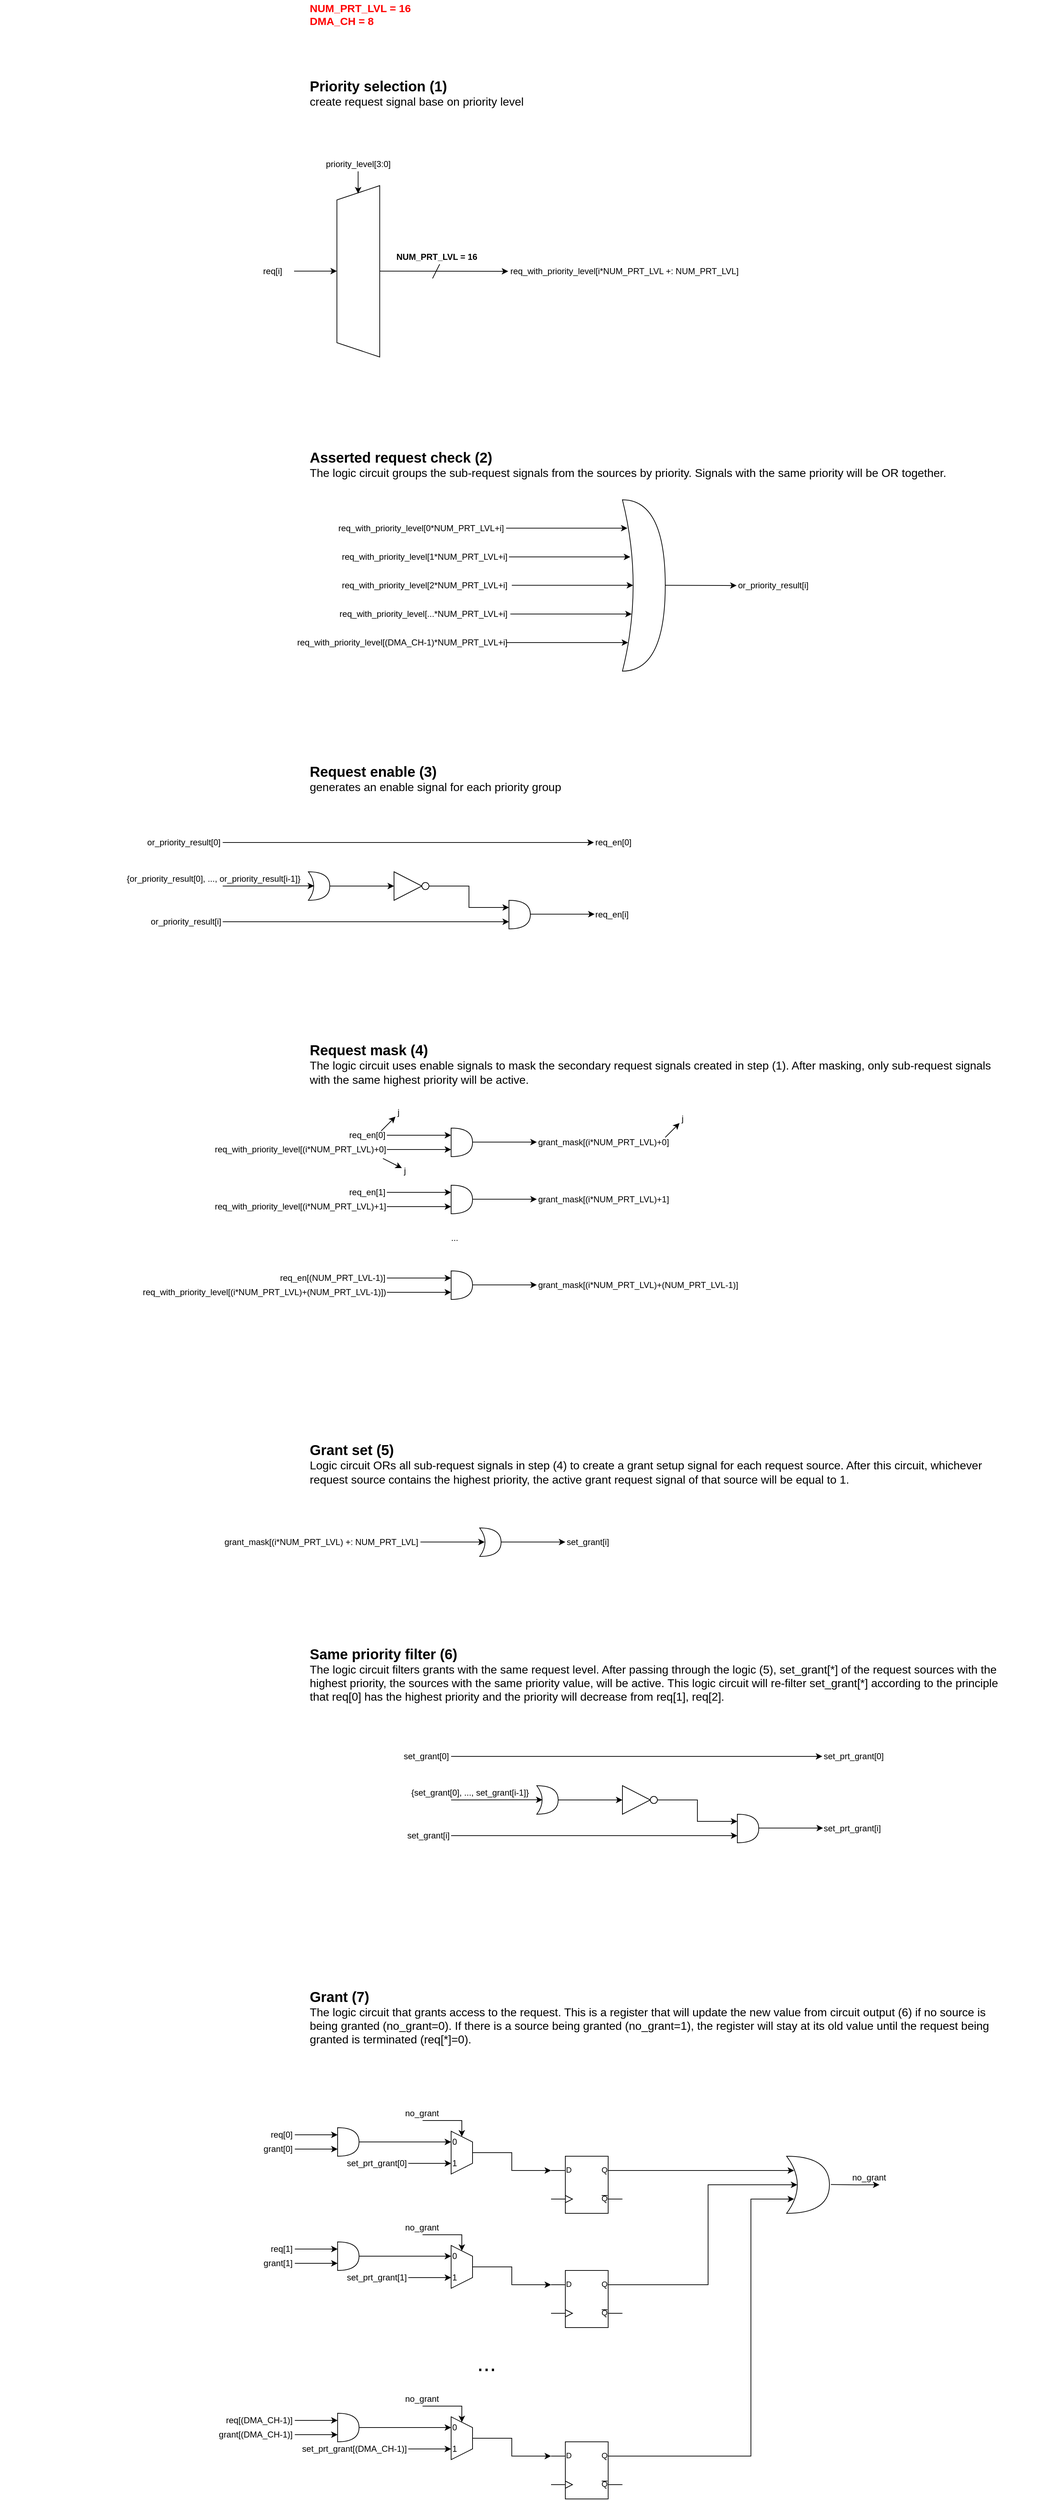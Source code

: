 <mxfile version="21.6.8" type="device">
  <diagram name="Page-1" id="0Nla_0KrVTimecAAKJ-a">
    <mxGraphModel dx="3033" dy="2277" grid="1" gridSize="10" guides="1" tooltips="1" connect="1" arrows="1" fold="1" page="1" pageScale="1" pageWidth="850" pageHeight="1100" math="0" shadow="0">
      <root>
        <mxCell id="0" />
        <mxCell id="1" parent="0" />
        <mxCell id="lorhoqkAm5GGZ2oRCFcf-2" value="&lt;font style=&quot;&quot;&gt;&lt;span style=&quot;font-weight: bold; font-size: 20px;&quot;&gt;Priority selection (1)&lt;/span&gt;&lt;br&gt;&lt;font style=&quot;font-size: 16px;&quot;&gt;create request signal base on priority level&lt;/font&gt;&lt;br&gt;&lt;/font&gt;" style="text;html=1;strokeColor=none;fillColor=none;align=left;verticalAlign=middle;whiteSpace=wrap;rounded=0;" parent="1" vertex="1">
          <mxGeometry x="160" y="-680" width="570" height="60" as="geometry" />
        </mxCell>
        <mxCell id="lorhoqkAm5GGZ2oRCFcf-7" value="" style="shape=trapezoid;perimeter=trapezoidPerimeter;whiteSpace=wrap;html=1;fixedSize=1;rotation=-90;" parent="1" vertex="1">
          <mxGeometry x="110" y="-430" width="240" height="60" as="geometry" />
        </mxCell>
        <mxCell id="lorhoqkAm5GGZ2oRCFcf-9" value="" style="endArrow=classic;html=1;rounded=0;" parent="1" edge="1">
          <mxGeometry width="50" height="50" relative="1" as="geometry">
            <mxPoint x="260" y="-400.29" as="sourcePoint" />
            <mxPoint x="440" y="-400" as="targetPoint" />
          </mxGeometry>
        </mxCell>
        <mxCell id="lorhoqkAm5GGZ2oRCFcf-22" value="" style="endArrow=classic;html=1;rounded=0;" parent="1" edge="1">
          <mxGeometry width="50" height="50" relative="1" as="geometry">
            <mxPoint x="140" y="-400.29" as="sourcePoint" />
            <mxPoint x="200" y="-400.29" as="targetPoint" />
          </mxGeometry>
        </mxCell>
        <mxCell id="lorhoqkAm5GGZ2oRCFcf-23" value="req[i]" style="text;html=1;strokeColor=none;fillColor=none;align=center;verticalAlign=middle;whiteSpace=wrap;rounded=0;" parent="1" vertex="1">
          <mxGeometry x="80" y="-410" width="60" height="20" as="geometry" />
        </mxCell>
        <mxCell id="lorhoqkAm5GGZ2oRCFcf-24" value="" style="endArrow=classic;html=1;rounded=0;" parent="1" edge="1">
          <mxGeometry width="50" height="50" relative="1" as="geometry">
            <mxPoint x="229.71" y="-540" as="sourcePoint" />
            <mxPoint x="229.71" y="-509" as="targetPoint" />
          </mxGeometry>
        </mxCell>
        <mxCell id="lorhoqkAm5GGZ2oRCFcf-25" value="priority_level[3:0]" style="text;html=1;strokeColor=none;fillColor=none;align=center;verticalAlign=middle;whiteSpace=wrap;rounded=0;" parent="1" vertex="1">
          <mxGeometry x="180" y="-560" width="100" height="20" as="geometry" />
        </mxCell>
        <mxCell id="lorhoqkAm5GGZ2oRCFcf-26" value="req_with_priority_level[i*NUM_PRT_LVL +: NUM_PRT_LVL]" style="text;html=1;strokeColor=none;fillColor=none;align=left;verticalAlign=middle;whiteSpace=wrap;rounded=0;" parent="1" vertex="1">
          <mxGeometry x="441" y="-410" width="340" height="20" as="geometry" />
        </mxCell>
        <mxCell id="5MyZLnoqDCgo6SPRaNGj-1" value="" style="endArrow=none;html=1;rounded=0;" parent="1" edge="1">
          <mxGeometry width="50" height="50" relative="1" as="geometry">
            <mxPoint x="334" y="-390" as="sourcePoint" />
            <mxPoint x="344" y="-410" as="targetPoint" />
          </mxGeometry>
        </mxCell>
        <mxCell id="5MyZLnoqDCgo6SPRaNGj-2" value="NUM_PRT_LVL = 16" style="text;html=1;strokeColor=none;fillColor=none;align=center;verticalAlign=middle;whiteSpace=wrap;rounded=0;fontStyle=1" parent="1" vertex="1">
          <mxGeometry x="280" y="-430" width="120" height="20" as="geometry" />
        </mxCell>
        <mxCell id="S9EH4817aHf70LNV_LVd-1" value="&lt;font style=&quot;&quot;&gt;&lt;span style=&quot;font-weight: bold; font-size: 20px;&quot;&gt;Asserted request check (2)&lt;/span&gt;&lt;br&gt;&lt;font style=&quot;font-size: 16px;&quot;&gt;The logic circuit groups the sub-request signals from the sources by priority. Signals with the same priority will be OR together.&lt;/font&gt;&lt;br&gt;&lt;/font&gt;" style="text;html=1;strokeColor=none;fillColor=none;align=left;verticalAlign=middle;whiteSpace=wrap;rounded=0;" vertex="1" parent="1">
          <mxGeometry x="160" y="-160" width="900" height="60" as="geometry" />
        </mxCell>
        <mxCell id="S9EH4817aHf70LNV_LVd-11" value="" style="shape=xor;whiteSpace=wrap;html=1;" vertex="1" parent="1">
          <mxGeometry x="600" y="-80" width="60" height="240" as="geometry" />
        </mxCell>
        <mxCell id="S9EH4817aHf70LNV_LVd-12" value="" style="endArrow=classic;html=1;rounded=0;" edge="1" parent="1">
          <mxGeometry width="50" height="50" relative="1" as="geometry">
            <mxPoint x="437" y="-40.2" as="sourcePoint" />
            <mxPoint x="607" y="-40.2" as="targetPoint" />
          </mxGeometry>
        </mxCell>
        <mxCell id="S9EH4817aHf70LNV_LVd-18" value="req_with_priority_level[0*NUM_PRT_LVL+i]" style="text;html=1;strokeColor=none;fillColor=none;align=right;verticalAlign=middle;whiteSpace=wrap;rounded=0;" vertex="1" parent="1">
          <mxGeometry x="196" y="-50" width="240" height="20" as="geometry" />
        </mxCell>
        <mxCell id="S9EH4817aHf70LNV_LVd-21" value="" style="endArrow=classic;html=1;rounded=0;" edge="1" parent="1">
          <mxGeometry width="50" height="50" relative="1" as="geometry">
            <mxPoint x="660" y="39.8" as="sourcePoint" />
            <mxPoint x="760" y="40.09" as="targetPoint" />
          </mxGeometry>
        </mxCell>
        <mxCell id="S9EH4817aHf70LNV_LVd-22" value="or_priority_result[i]" style="text;html=1;strokeColor=none;fillColor=none;align=left;verticalAlign=middle;whiteSpace=wrap;rounded=0;" vertex="1" parent="1">
          <mxGeometry x="760" y="30" width="240" height="20" as="geometry" />
        </mxCell>
        <mxCell id="S9EH4817aHf70LNV_LVd-23" value="" style="endArrow=classic;html=1;rounded=0;" edge="1" parent="1">
          <mxGeometry width="50" height="50" relative="1" as="geometry">
            <mxPoint x="441" as="sourcePoint" />
            <mxPoint x="611" as="targetPoint" />
          </mxGeometry>
        </mxCell>
        <mxCell id="S9EH4817aHf70LNV_LVd-24" value="" style="endArrow=classic;html=1;rounded=0;" edge="1" parent="1">
          <mxGeometry width="50" height="50" relative="1" as="geometry">
            <mxPoint x="445" y="39.8" as="sourcePoint" />
            <mxPoint x="615" y="39.8" as="targetPoint" />
          </mxGeometry>
        </mxCell>
        <mxCell id="S9EH4817aHf70LNV_LVd-25" value="" style="endArrow=classic;html=1;rounded=0;" edge="1" parent="1">
          <mxGeometry width="50" height="50" relative="1" as="geometry">
            <mxPoint x="443" y="80" as="sourcePoint" />
            <mxPoint x="613" y="80" as="targetPoint" />
          </mxGeometry>
        </mxCell>
        <mxCell id="S9EH4817aHf70LNV_LVd-26" value="" style="endArrow=classic;html=1;rounded=0;" edge="1" parent="1">
          <mxGeometry width="50" height="50" relative="1" as="geometry">
            <mxPoint x="438" y="120" as="sourcePoint" />
            <mxPoint x="608" y="120" as="targetPoint" />
          </mxGeometry>
        </mxCell>
        <mxCell id="S9EH4817aHf70LNV_LVd-27" value="req_with_priority_level[1*NUM_PRT_LVL+i]" style="text;html=1;strokeColor=none;fillColor=none;align=right;verticalAlign=middle;whiteSpace=wrap;rounded=0;" vertex="1" parent="1">
          <mxGeometry x="201" y="-10" width="240" height="20" as="geometry" />
        </mxCell>
        <mxCell id="S9EH4817aHf70LNV_LVd-28" value="req_with_priority_level[2*NUM_PRT_LVL+i]" style="text;html=1;strokeColor=none;fillColor=none;align=right;verticalAlign=middle;whiteSpace=wrap;rounded=0;" vertex="1" parent="1">
          <mxGeometry x="201" y="30" width="240" height="20" as="geometry" />
        </mxCell>
        <mxCell id="S9EH4817aHf70LNV_LVd-29" value="req_with_priority_level[...*NUM_PRT_LVL+i]" style="text;html=1;strokeColor=none;fillColor=none;align=right;verticalAlign=middle;whiteSpace=wrap;rounded=0;" vertex="1" parent="1">
          <mxGeometry x="201" y="70" width="240" height="20" as="geometry" />
        </mxCell>
        <mxCell id="S9EH4817aHf70LNV_LVd-30" value="req_with_priority_level[(DMA_CH-1)*NUM_PRT_LVL+i]" style="text;html=1;strokeColor=none;fillColor=none;align=right;verticalAlign=middle;whiteSpace=wrap;rounded=0;" vertex="1" parent="1">
          <mxGeometry x="130" y="110" width="311" height="20" as="geometry" />
        </mxCell>
        <mxCell id="S9EH4817aHf70LNV_LVd-31" value="&lt;div style=&quot;font-size: 15px;&quot;&gt;&lt;span style=&quot;background-color: initial; font-size: 15px;&quot;&gt;&lt;font color=&quot;#ff0000&quot; style=&quot;font-size: 15px;&quot;&gt;NUM_PRT_LVL = 16&lt;/font&gt;&lt;/span&gt;&lt;/div&gt;&lt;div style=&quot;font-size: 15px;&quot;&gt;&lt;span style=&quot;background-color: initial; font-size: 15px;&quot;&gt;&lt;font color=&quot;#ff0000&quot; style=&quot;font-size: 15px;&quot;&gt;DMA_CH = 8&lt;/font&gt;&lt;/span&gt;&lt;/div&gt;" style="text;html=1;strokeColor=none;fillColor=none;align=left;verticalAlign=middle;whiteSpace=wrap;rounded=0;fontStyle=1;fontSize=15;" vertex="1" parent="1">
          <mxGeometry x="160" y="-780" width="200" height="40" as="geometry" />
        </mxCell>
        <mxCell id="S9EH4817aHf70LNV_LVd-32" value="&lt;font style=&quot;&quot;&gt;&lt;span style=&quot;font-size: 20px;&quot;&gt;&lt;b&gt;Request enable (3)&lt;/b&gt;&lt;/span&gt;&lt;br&gt;&lt;font style=&quot;font-size: 16px;&quot;&gt;generates an enable signal for each priority group&lt;/font&gt;&lt;br&gt;&lt;/font&gt;" style="text;html=1;strokeColor=none;fillColor=none;align=left;verticalAlign=middle;whiteSpace=wrap;rounded=0;" vertex="1" parent="1">
          <mxGeometry x="160" y="280" width="900" height="60" as="geometry" />
        </mxCell>
        <mxCell id="S9EH4817aHf70LNV_LVd-46" style="edgeStyle=orthogonalEdgeStyle;rounded=0;orthogonalLoop=1;jettySize=auto;html=1;exitX=1;exitY=0.5;exitDx=0;exitDy=0;exitPerimeter=0;entryX=0;entryY=0.5;entryDx=0;entryDy=0;" edge="1" parent="1" source="S9EH4817aHf70LNV_LVd-36" target="S9EH4817aHf70LNV_LVd-40">
          <mxGeometry relative="1" as="geometry" />
        </mxCell>
        <mxCell id="S9EH4817aHf70LNV_LVd-36" value="" style="shape=xor;whiteSpace=wrap;html=1;" vertex="1" parent="1">
          <mxGeometry x="160" y="441" width="30" height="40" as="geometry" />
        </mxCell>
        <mxCell id="S9EH4817aHf70LNV_LVd-38" value="" style="endArrow=classic;html=1;rounded=0;" edge="1" parent="1">
          <mxGeometry width="50" height="50" relative="1" as="geometry">
            <mxPoint x="40" y="400" as="sourcePoint" />
            <mxPoint x="560" y="400" as="targetPoint" />
          </mxGeometry>
        </mxCell>
        <mxCell id="S9EH4817aHf70LNV_LVd-39" value="" style="group" vertex="1" connectable="0" parent="1">
          <mxGeometry x="280" y="441" width="49" height="40" as="geometry" />
        </mxCell>
        <mxCell id="S9EH4817aHf70LNV_LVd-40" value="" style="triangle;whiteSpace=wrap;html=1;" vertex="1" parent="S9EH4817aHf70LNV_LVd-39">
          <mxGeometry width="39" height="40" as="geometry" />
        </mxCell>
        <mxCell id="S9EH4817aHf70LNV_LVd-41" value="" style="ellipse;whiteSpace=wrap;html=1;aspect=fixed;" vertex="1" parent="S9EH4817aHf70LNV_LVd-39">
          <mxGeometry x="39" y="15" width="10" height="10" as="geometry" />
        </mxCell>
        <mxCell id="S9EH4817aHf70LNV_LVd-42" value="" style="shape=or;whiteSpace=wrap;html=1;" vertex="1" parent="1">
          <mxGeometry x="441" y="481" width="30" height="40" as="geometry" />
        </mxCell>
        <mxCell id="S9EH4817aHf70LNV_LVd-45" style="edgeStyle=orthogonalEdgeStyle;rounded=0;orthogonalLoop=1;jettySize=auto;html=1;exitX=1;exitY=0.5;exitDx=0;exitDy=0;entryX=0;entryY=0.25;entryDx=0;entryDy=0;entryPerimeter=0;" edge="1" parent="1" source="S9EH4817aHf70LNV_LVd-41" target="S9EH4817aHf70LNV_LVd-42">
          <mxGeometry relative="1" as="geometry" />
        </mxCell>
        <mxCell id="S9EH4817aHf70LNV_LVd-47" value="" style="endArrow=classic;html=1;rounded=0;" edge="1" parent="1">
          <mxGeometry width="50" height="50" relative="1" as="geometry">
            <mxPoint x="40" y="461" as="sourcePoint" />
            <mxPoint x="168" y="460.8" as="targetPoint" />
          </mxGeometry>
        </mxCell>
        <mxCell id="S9EH4817aHf70LNV_LVd-49" value="" style="endArrow=classic;html=1;rounded=0;" edge="1" parent="1">
          <mxGeometry width="50" height="50" relative="1" as="geometry">
            <mxPoint x="40" y="511" as="sourcePoint" />
            <mxPoint x="441" y="511" as="targetPoint" />
          </mxGeometry>
        </mxCell>
        <mxCell id="S9EH4817aHf70LNV_LVd-54" value="or_priority_result[0]" style="text;html=1;strokeColor=none;fillColor=none;align=right;verticalAlign=middle;whiteSpace=wrap;rounded=0;" vertex="1" parent="1">
          <mxGeometry x="-272" y="390" width="311" height="20" as="geometry" />
        </mxCell>
        <mxCell id="S9EH4817aHf70LNV_LVd-56" value="or_priority_result[i]" style="text;html=1;strokeColor=none;fillColor=none;align=right;verticalAlign=middle;whiteSpace=wrap;rounded=0;" vertex="1" parent="1">
          <mxGeometry x="-271" y="501" width="311" height="20" as="geometry" />
        </mxCell>
        <mxCell id="S9EH4817aHf70LNV_LVd-57" value="{or_priority_result[0], ..., or_priority_result[i-1]}" style="text;html=1;strokeColor=none;fillColor=none;align=right;verticalAlign=middle;whiteSpace=wrap;rounded=0;" vertex="1" parent="1">
          <mxGeometry x="-190" y="441" width="341" height="20" as="geometry" />
        </mxCell>
        <mxCell id="S9EH4817aHf70LNV_LVd-58" value="req_en[0]" style="text;html=1;strokeColor=none;fillColor=none;align=left;verticalAlign=middle;whiteSpace=wrap;rounded=0;" vertex="1" parent="1">
          <mxGeometry x="560" y="390" width="311" height="20" as="geometry" />
        </mxCell>
        <mxCell id="S9EH4817aHf70LNV_LVd-59" style="edgeStyle=orthogonalEdgeStyle;rounded=0;orthogonalLoop=1;jettySize=auto;html=1;exitX=1;exitY=0.5;exitDx=0;exitDy=0;exitPerimeter=0;entryX=0;entryY=0.5;entryDx=0;entryDy=0;" edge="1" parent="1">
          <mxGeometry relative="1" as="geometry">
            <mxPoint x="471" y="500.43" as="sourcePoint" />
            <mxPoint x="561" y="500.43" as="targetPoint" />
          </mxGeometry>
        </mxCell>
        <mxCell id="S9EH4817aHf70LNV_LVd-60" value="req_en[i]" style="text;html=1;strokeColor=none;fillColor=none;align=left;verticalAlign=middle;whiteSpace=wrap;rounded=0;" vertex="1" parent="1">
          <mxGeometry x="560" y="491" width="311" height="20" as="geometry" />
        </mxCell>
        <mxCell id="S9EH4817aHf70LNV_LVd-61" value="&lt;font style=&quot;&quot;&gt;&lt;span style=&quot;font-size: 20px;&quot;&gt;&lt;b&gt;Request mask (4)&lt;/b&gt;&lt;/span&gt;&lt;br&gt;&lt;font style=&quot;font-size: 16px;&quot;&gt;The logic circuit uses enable signals to mask the secondary request signals created in step (1). After masking, only sub-request signals with the same highest priority will be active.&lt;/font&gt;&lt;br&gt;&lt;/font&gt;" style="text;html=1;strokeColor=none;fillColor=none;align=left;verticalAlign=middle;whiteSpace=wrap;rounded=0;" vertex="1" parent="1">
          <mxGeometry x="160" y="680" width="980" height="60" as="geometry" />
        </mxCell>
        <mxCell id="S9EH4817aHf70LNV_LVd-62" value="" style="shape=or;whiteSpace=wrap;html=1;" vertex="1" parent="1">
          <mxGeometry x="360" y="800" width="30" height="40" as="geometry" />
        </mxCell>
        <mxCell id="S9EH4817aHf70LNV_LVd-63" style="edgeStyle=orthogonalEdgeStyle;rounded=0;orthogonalLoop=1;jettySize=auto;html=1;exitX=1;exitY=0.5;exitDx=0;exitDy=0;exitPerimeter=0;entryX=0;entryY=0.5;entryDx=0;entryDy=0;" edge="1" parent="1">
          <mxGeometry relative="1" as="geometry">
            <mxPoint x="270" y="810" as="sourcePoint" />
            <mxPoint x="360" y="810" as="targetPoint" />
          </mxGeometry>
        </mxCell>
        <mxCell id="S9EH4817aHf70LNV_LVd-64" style="edgeStyle=orthogonalEdgeStyle;rounded=0;orthogonalLoop=1;jettySize=auto;html=1;exitX=1;exitY=0.5;exitDx=0;exitDy=0;exitPerimeter=0;entryX=0;entryY=0.5;entryDx=0;entryDy=0;" edge="1" parent="1">
          <mxGeometry relative="1" as="geometry">
            <mxPoint x="270" y="830" as="sourcePoint" />
            <mxPoint x="360" y="830" as="targetPoint" />
          </mxGeometry>
        </mxCell>
        <mxCell id="S9EH4817aHf70LNV_LVd-66" style="edgeStyle=orthogonalEdgeStyle;rounded=0;orthogonalLoop=1;jettySize=auto;html=1;exitX=1;exitY=0.5;exitDx=0;exitDy=0;exitPerimeter=0;entryX=0;entryY=0.5;entryDx=0;entryDy=0;" edge="1" parent="1">
          <mxGeometry relative="1" as="geometry">
            <mxPoint x="390" y="819.67" as="sourcePoint" />
            <mxPoint x="480" y="819.67" as="targetPoint" />
          </mxGeometry>
        </mxCell>
        <mxCell id="S9EH4817aHf70LNV_LVd-67" value="grant_mask[(i*NUM_PRT_LVL)+0]" style="text;html=1;strokeColor=none;fillColor=none;align=left;verticalAlign=middle;whiteSpace=wrap;rounded=0;" vertex="1" parent="1">
          <mxGeometry x="480" y="810" width="200" height="20" as="geometry" />
        </mxCell>
        <mxCell id="S9EH4817aHf70LNV_LVd-68" value="req_en[0]" style="text;html=1;strokeColor=none;fillColor=none;align=right;verticalAlign=middle;whiteSpace=wrap;rounded=0;" vertex="1" parent="1">
          <mxGeometry x="150" y="800" width="120" height="20" as="geometry" />
        </mxCell>
        <mxCell id="S9EH4817aHf70LNV_LVd-69" value="req_with_priority_level[(i*NUM_PRT_LVL)+0]" style="text;html=1;strokeColor=none;fillColor=none;align=right;verticalAlign=middle;whiteSpace=wrap;rounded=0;" vertex="1" parent="1">
          <mxGeometry x="30" y="820" width="241" height="20" as="geometry" />
        </mxCell>
        <mxCell id="S9EH4817aHf70LNV_LVd-70" value="" style="shape=or;whiteSpace=wrap;html=1;" vertex="1" parent="1">
          <mxGeometry x="360" y="880" width="30" height="40" as="geometry" />
        </mxCell>
        <mxCell id="S9EH4817aHf70LNV_LVd-71" style="edgeStyle=orthogonalEdgeStyle;rounded=0;orthogonalLoop=1;jettySize=auto;html=1;exitX=1;exitY=0.5;exitDx=0;exitDy=0;exitPerimeter=0;entryX=0;entryY=0.5;entryDx=0;entryDy=0;" edge="1" parent="1">
          <mxGeometry relative="1" as="geometry">
            <mxPoint x="270" y="890" as="sourcePoint" />
            <mxPoint x="360" y="890" as="targetPoint" />
          </mxGeometry>
        </mxCell>
        <mxCell id="S9EH4817aHf70LNV_LVd-72" style="edgeStyle=orthogonalEdgeStyle;rounded=0;orthogonalLoop=1;jettySize=auto;html=1;exitX=1;exitY=0.5;exitDx=0;exitDy=0;exitPerimeter=0;entryX=0;entryY=0.5;entryDx=0;entryDy=0;" edge="1" parent="1">
          <mxGeometry relative="1" as="geometry">
            <mxPoint x="270" y="910" as="sourcePoint" />
            <mxPoint x="360" y="910" as="targetPoint" />
          </mxGeometry>
        </mxCell>
        <mxCell id="S9EH4817aHf70LNV_LVd-73" style="edgeStyle=orthogonalEdgeStyle;rounded=0;orthogonalLoop=1;jettySize=auto;html=1;exitX=1;exitY=0.5;exitDx=0;exitDy=0;exitPerimeter=0;entryX=0;entryY=0.5;entryDx=0;entryDy=0;" edge="1" parent="1">
          <mxGeometry relative="1" as="geometry">
            <mxPoint x="390" y="899.67" as="sourcePoint" />
            <mxPoint x="480" y="899.67" as="targetPoint" />
          </mxGeometry>
        </mxCell>
        <mxCell id="S9EH4817aHf70LNV_LVd-74" value="grant_mask[(i*NUM_PRT_LVL)+1]" style="text;html=1;strokeColor=none;fillColor=none;align=left;verticalAlign=middle;whiteSpace=wrap;rounded=0;" vertex="1" parent="1">
          <mxGeometry x="480" y="890" width="200" height="20" as="geometry" />
        </mxCell>
        <mxCell id="S9EH4817aHf70LNV_LVd-75" value="req_en[1]" style="text;html=1;strokeColor=none;fillColor=none;align=right;verticalAlign=middle;whiteSpace=wrap;rounded=0;" vertex="1" parent="1">
          <mxGeometry x="150" y="880" width="120" height="20" as="geometry" />
        </mxCell>
        <mxCell id="S9EH4817aHf70LNV_LVd-76" value="req_with_priority_level[(i*NUM_PRT_LVL)+1]" style="text;html=1;strokeColor=none;fillColor=none;align=right;verticalAlign=middle;whiteSpace=wrap;rounded=0;" vertex="1" parent="1">
          <mxGeometry x="30" y="900" width="241" height="20" as="geometry" />
        </mxCell>
        <mxCell id="S9EH4817aHf70LNV_LVd-77" value="" style="shape=or;whiteSpace=wrap;html=1;" vertex="1" parent="1">
          <mxGeometry x="360" y="1000" width="30" height="40" as="geometry" />
        </mxCell>
        <mxCell id="S9EH4817aHf70LNV_LVd-78" style="edgeStyle=orthogonalEdgeStyle;rounded=0;orthogonalLoop=1;jettySize=auto;html=1;exitX=1;exitY=0.5;exitDx=0;exitDy=0;exitPerimeter=0;entryX=0;entryY=0.5;entryDx=0;entryDy=0;" edge="1" parent="1">
          <mxGeometry relative="1" as="geometry">
            <mxPoint x="270" y="1010" as="sourcePoint" />
            <mxPoint x="360" y="1010" as="targetPoint" />
          </mxGeometry>
        </mxCell>
        <mxCell id="S9EH4817aHf70LNV_LVd-79" style="edgeStyle=orthogonalEdgeStyle;rounded=0;orthogonalLoop=1;jettySize=auto;html=1;exitX=1;exitY=0.5;exitDx=0;exitDy=0;exitPerimeter=0;entryX=0;entryY=0.5;entryDx=0;entryDy=0;" edge="1" parent="1">
          <mxGeometry relative="1" as="geometry">
            <mxPoint x="270" y="1030" as="sourcePoint" />
            <mxPoint x="360" y="1030" as="targetPoint" />
          </mxGeometry>
        </mxCell>
        <mxCell id="S9EH4817aHf70LNV_LVd-80" style="edgeStyle=orthogonalEdgeStyle;rounded=0;orthogonalLoop=1;jettySize=auto;html=1;exitX=1;exitY=0.5;exitDx=0;exitDy=0;exitPerimeter=0;entryX=0;entryY=0.5;entryDx=0;entryDy=0;" edge="1" parent="1">
          <mxGeometry relative="1" as="geometry">
            <mxPoint x="390" y="1019.67" as="sourcePoint" />
            <mxPoint x="480" y="1019.67" as="targetPoint" />
          </mxGeometry>
        </mxCell>
        <mxCell id="S9EH4817aHf70LNV_LVd-81" value="grant_mask[(i*NUM_PRT_LVL)+(NUM_PRT_LVL-1)]" style="text;html=1;strokeColor=none;fillColor=none;align=left;verticalAlign=middle;whiteSpace=wrap;rounded=0;" vertex="1" parent="1">
          <mxGeometry x="480" y="1010" width="330" height="20" as="geometry" />
        </mxCell>
        <mxCell id="S9EH4817aHf70LNV_LVd-82" value="req_en[(NUM_PRT_LVL-1)]" style="text;html=1;strokeColor=none;fillColor=none;align=right;verticalAlign=middle;whiteSpace=wrap;rounded=0;" vertex="1" parent="1">
          <mxGeometry x="80" y="1000" width="190" height="20" as="geometry" />
        </mxCell>
        <mxCell id="S9EH4817aHf70LNV_LVd-83" value="req_with_priority_level[(i*NUM_PRT_LVL)+(NUM_PRT_LVL-1)])" style="text;html=1;strokeColor=none;fillColor=none;align=right;verticalAlign=middle;whiteSpace=wrap;rounded=0;" vertex="1" parent="1">
          <mxGeometry x="-80" y="1020" width="351" height="20" as="geometry" />
        </mxCell>
        <mxCell id="S9EH4817aHf70LNV_LVd-84" value="..." style="text;html=1;strokeColor=none;fillColor=none;align=center;verticalAlign=middle;whiteSpace=wrap;rounded=0;" vertex="1" parent="1">
          <mxGeometry x="330" y="944" width="70" height="20" as="geometry" />
        </mxCell>
        <mxCell id="S9EH4817aHf70LNV_LVd-85" value="" style="endArrow=classic;html=1;rounded=0;" edge="1" parent="1">
          <mxGeometry width="50" height="50" relative="1" as="geometry">
            <mxPoint x="262" y="804" as="sourcePoint" />
            <mxPoint x="282" y="784" as="targetPoint" />
          </mxGeometry>
        </mxCell>
        <mxCell id="S9EH4817aHf70LNV_LVd-86" value="j" style="text;html=1;strokeColor=none;fillColor=none;align=left;verticalAlign=middle;whiteSpace=wrap;rounded=0;" vertex="1" parent="1">
          <mxGeometry x="283" y="768" width="14.5" height="20" as="geometry" />
        </mxCell>
        <mxCell id="S9EH4817aHf70LNV_LVd-87" value="j" style="text;html=1;strokeColor=none;fillColor=none;align=left;verticalAlign=middle;whiteSpace=wrap;rounded=0;" vertex="1" parent="1">
          <mxGeometry x="292" y="850" width="14.5" height="20" as="geometry" />
        </mxCell>
        <mxCell id="S9EH4817aHf70LNV_LVd-88" value="" style="endArrow=classic;html=1;rounded=0;exitX=0.973;exitY=1.129;exitDx=0;exitDy=0;exitPerimeter=0;" edge="1" parent="1" source="S9EH4817aHf70LNV_LVd-69">
          <mxGeometry width="50" height="50" relative="1" as="geometry">
            <mxPoint x="271" y="876" as="sourcePoint" />
            <mxPoint x="291" y="856" as="targetPoint" />
          </mxGeometry>
        </mxCell>
        <mxCell id="S9EH4817aHf70LNV_LVd-89" value="j" style="text;html=1;strokeColor=none;fillColor=none;align=left;verticalAlign=middle;whiteSpace=wrap;rounded=0;" vertex="1" parent="1">
          <mxGeometry x="681" y="777" width="14.5" height="20" as="geometry" />
        </mxCell>
        <mxCell id="S9EH4817aHf70LNV_LVd-90" value="" style="endArrow=classic;html=1;rounded=0;" edge="1" parent="1">
          <mxGeometry width="50" height="50" relative="1" as="geometry">
            <mxPoint x="660" y="813" as="sourcePoint" />
            <mxPoint x="680" y="793" as="targetPoint" />
          </mxGeometry>
        </mxCell>
        <mxCell id="S9EH4817aHf70LNV_LVd-91" value="&lt;font style=&quot;&quot;&gt;&lt;span style=&quot;font-size: 20px;&quot;&gt;&lt;b&gt;Grant set (5)&lt;/b&gt;&lt;/span&gt;&lt;br&gt;&lt;font style=&quot;font-size: 16px;&quot;&gt;Logic circuit ORs all sub-request signals in step (4) to create a grant setup signal for each request source. After this circuit, whichever request source contains the highest priority, the active grant request signal of that source will be equal to 1.&lt;/font&gt;&lt;br&gt;&lt;/font&gt;" style="text;html=1;strokeColor=none;fillColor=none;align=left;verticalAlign=middle;whiteSpace=wrap;rounded=0;" vertex="1" parent="1">
          <mxGeometry x="160" y="1240" width="980" height="60" as="geometry" />
        </mxCell>
        <mxCell id="S9EH4817aHf70LNV_LVd-92" value="" style="shape=xor;whiteSpace=wrap;html=1;" vertex="1" parent="1">
          <mxGeometry x="400" y="1360" width="30" height="40" as="geometry" />
        </mxCell>
        <mxCell id="S9EH4817aHf70LNV_LVd-93" style="edgeStyle=orthogonalEdgeStyle;rounded=0;orthogonalLoop=1;jettySize=auto;html=1;exitX=1;exitY=0.5;exitDx=0;exitDy=0;exitPerimeter=0;entryX=0;entryY=0.5;entryDx=0;entryDy=0;" edge="1" parent="1">
          <mxGeometry relative="1" as="geometry">
            <mxPoint x="317" y="1379.8" as="sourcePoint" />
            <mxPoint x="407" y="1379.8" as="targetPoint" />
          </mxGeometry>
        </mxCell>
        <mxCell id="S9EH4817aHf70LNV_LVd-94" style="edgeStyle=orthogonalEdgeStyle;rounded=0;orthogonalLoop=1;jettySize=auto;html=1;exitX=1;exitY=0.5;exitDx=0;exitDy=0;exitPerimeter=0;entryX=0;entryY=0.5;entryDx=0;entryDy=0;" edge="1" parent="1">
          <mxGeometry relative="1" as="geometry">
            <mxPoint x="430" y="1379.8" as="sourcePoint" />
            <mxPoint x="520" y="1379.8" as="targetPoint" />
          </mxGeometry>
        </mxCell>
        <mxCell id="S9EH4817aHf70LNV_LVd-95" value="grant_mask[(i*NUM_PRT_LVL) +: NUM_PRT_LVL]" style="text;html=1;strokeColor=none;fillColor=none;align=right;verticalAlign=middle;whiteSpace=wrap;rounded=0;" vertex="1" parent="1">
          <mxGeometry x="-14.5" y="1370" width="330" height="20" as="geometry" />
        </mxCell>
        <mxCell id="S9EH4817aHf70LNV_LVd-96" value="set_grant[i]" style="text;html=1;strokeColor=none;fillColor=none;align=left;verticalAlign=middle;whiteSpace=wrap;rounded=0;" vertex="1" parent="1">
          <mxGeometry x="520" y="1370" width="330" height="20" as="geometry" />
        </mxCell>
        <mxCell id="S9EH4817aHf70LNV_LVd-97" value="&lt;font style=&quot;&quot;&gt;&lt;span style=&quot;font-size: 20px;&quot;&gt;&lt;b&gt;Same priority filter (6)&lt;/b&gt;&lt;/span&gt;&lt;br&gt;&lt;font style=&quot;font-size: 16px;&quot;&gt;The logic circuit filters grants with the same request level. After passing through the logic (5), set_grant[*] of the request sources with the highest priority, the sources with the same priority value, will be active. This logic circuit will re-filter set_grant[*] according to the principle that req[0] has the highest priority and the priority will decrease from req[1], req[2].&lt;/font&gt;&lt;br&gt;&lt;/font&gt;" style="text;html=1;strokeColor=none;fillColor=none;align=left;verticalAlign=middle;whiteSpace=wrap;rounded=0;" vertex="1" parent="1">
          <mxGeometry x="160" y="1520" width="980" height="90" as="geometry" />
        </mxCell>
        <mxCell id="S9EH4817aHf70LNV_LVd-114" style="edgeStyle=orthogonalEdgeStyle;rounded=0;orthogonalLoop=1;jettySize=auto;html=1;exitX=1;exitY=0.5;exitDx=0;exitDy=0;exitPerimeter=0;entryX=0;entryY=0.5;entryDx=0;entryDy=0;" edge="1" source="S9EH4817aHf70LNV_LVd-115" target="S9EH4817aHf70LNV_LVd-118" parent="1">
          <mxGeometry relative="1" as="geometry" />
        </mxCell>
        <mxCell id="S9EH4817aHf70LNV_LVd-115" value="" style="shape=xor;whiteSpace=wrap;html=1;" vertex="1" parent="1">
          <mxGeometry x="480" y="1721" width="30" height="40" as="geometry" />
        </mxCell>
        <mxCell id="S9EH4817aHf70LNV_LVd-116" value="" style="endArrow=classic;html=1;rounded=0;" edge="1" parent="1">
          <mxGeometry width="50" height="50" relative="1" as="geometry">
            <mxPoint x="360" y="1680" as="sourcePoint" />
            <mxPoint x="880" y="1680" as="targetPoint" />
          </mxGeometry>
        </mxCell>
        <mxCell id="S9EH4817aHf70LNV_LVd-117" value="" style="group" vertex="1" connectable="0" parent="1">
          <mxGeometry x="600" y="1721" width="49" height="40" as="geometry" />
        </mxCell>
        <mxCell id="S9EH4817aHf70LNV_LVd-118" value="" style="triangle;whiteSpace=wrap;html=1;" vertex="1" parent="S9EH4817aHf70LNV_LVd-117">
          <mxGeometry width="39" height="40" as="geometry" />
        </mxCell>
        <mxCell id="S9EH4817aHf70LNV_LVd-119" value="" style="ellipse;whiteSpace=wrap;html=1;aspect=fixed;" vertex="1" parent="S9EH4817aHf70LNV_LVd-117">
          <mxGeometry x="39" y="15" width="10" height="10" as="geometry" />
        </mxCell>
        <mxCell id="S9EH4817aHf70LNV_LVd-120" value="" style="shape=or;whiteSpace=wrap;html=1;" vertex="1" parent="1">
          <mxGeometry x="761" y="1761" width="30" height="40" as="geometry" />
        </mxCell>
        <mxCell id="S9EH4817aHf70LNV_LVd-121" style="edgeStyle=orthogonalEdgeStyle;rounded=0;orthogonalLoop=1;jettySize=auto;html=1;exitX=1;exitY=0.5;exitDx=0;exitDy=0;entryX=0;entryY=0.25;entryDx=0;entryDy=0;entryPerimeter=0;" edge="1" source="S9EH4817aHf70LNV_LVd-119" target="S9EH4817aHf70LNV_LVd-120" parent="1">
          <mxGeometry relative="1" as="geometry" />
        </mxCell>
        <mxCell id="S9EH4817aHf70LNV_LVd-122" value="" style="endArrow=classic;html=1;rounded=0;" edge="1" parent="1">
          <mxGeometry width="50" height="50" relative="1" as="geometry">
            <mxPoint x="360" y="1741" as="sourcePoint" />
            <mxPoint x="488" y="1740.8" as="targetPoint" />
          </mxGeometry>
        </mxCell>
        <mxCell id="S9EH4817aHf70LNV_LVd-123" value="" style="endArrow=classic;html=1;rounded=0;" edge="1" parent="1">
          <mxGeometry width="50" height="50" relative="1" as="geometry">
            <mxPoint x="360" y="1791" as="sourcePoint" />
            <mxPoint x="761" y="1791" as="targetPoint" />
          </mxGeometry>
        </mxCell>
        <mxCell id="S9EH4817aHf70LNV_LVd-124" value="set_grant[0]" style="text;html=1;strokeColor=none;fillColor=none;align=right;verticalAlign=middle;whiteSpace=wrap;rounded=0;" vertex="1" parent="1">
          <mxGeometry x="48" y="1670" width="311" height="20" as="geometry" />
        </mxCell>
        <mxCell id="S9EH4817aHf70LNV_LVd-125" value="set_grant[i]" style="text;html=1;strokeColor=none;fillColor=none;align=right;verticalAlign=middle;whiteSpace=wrap;rounded=0;" vertex="1" parent="1">
          <mxGeometry x="49" y="1781" width="311" height="20" as="geometry" />
        </mxCell>
        <mxCell id="S9EH4817aHf70LNV_LVd-126" value="{set_grant[0], ..., set_grant[i-1]}" style="text;html=1;strokeColor=none;fillColor=none;align=right;verticalAlign=middle;whiteSpace=wrap;rounded=0;" vertex="1" parent="1">
          <mxGeometry x="130" y="1721" width="341" height="20" as="geometry" />
        </mxCell>
        <mxCell id="S9EH4817aHf70LNV_LVd-127" value="set_prt_grant[0]" style="text;html=1;strokeColor=none;fillColor=none;align=left;verticalAlign=middle;whiteSpace=wrap;rounded=0;" vertex="1" parent="1">
          <mxGeometry x="880" y="1670" width="311" height="20" as="geometry" />
        </mxCell>
        <mxCell id="S9EH4817aHf70LNV_LVd-128" style="edgeStyle=orthogonalEdgeStyle;rounded=0;orthogonalLoop=1;jettySize=auto;html=1;exitX=1;exitY=0.5;exitDx=0;exitDy=0;exitPerimeter=0;entryX=0;entryY=0.5;entryDx=0;entryDy=0;" edge="1" parent="1">
          <mxGeometry relative="1" as="geometry">
            <mxPoint x="791" y="1780.43" as="sourcePoint" />
            <mxPoint x="881" y="1780.43" as="targetPoint" />
          </mxGeometry>
        </mxCell>
        <mxCell id="S9EH4817aHf70LNV_LVd-129" value="set_prt_grant[i]" style="text;html=1;strokeColor=none;fillColor=none;align=left;verticalAlign=middle;whiteSpace=wrap;rounded=0;" vertex="1" parent="1">
          <mxGeometry x="880" y="1771" width="311" height="20" as="geometry" />
        </mxCell>
        <mxCell id="S9EH4817aHf70LNV_LVd-130" value="&lt;font style=&quot;&quot;&gt;&lt;span style=&quot;font-size: 20px;&quot;&gt;&lt;b&gt;Grant (7)&lt;/b&gt;&lt;/span&gt;&lt;br&gt;&lt;font style=&quot;font-size: 16px;&quot;&gt;The logic circuit that grants access to the request. This is a register that will update the new value from circuit output (6) if no source is being granted (no_grant=0). If there is a source being granted (no_grant=1), the register will stay at its old value until the request being granted is terminated (req[*]=0).&lt;/font&gt;&lt;br&gt;&lt;/font&gt;" style="text;html=1;strokeColor=none;fillColor=none;align=left;verticalAlign=middle;whiteSpace=wrap;rounded=0;" vertex="1" parent="1">
          <mxGeometry x="160" y="2000" width="980" height="90" as="geometry" />
        </mxCell>
        <mxCell id="S9EH4817aHf70LNV_LVd-182" style="edgeStyle=orthogonalEdgeStyle;rounded=0;orthogonalLoop=1;jettySize=auto;html=1;exitX=1;exitY=0.25;exitDx=0;exitDy=0;exitPerimeter=0;entryX=0.175;entryY=0.25;entryDx=0;entryDy=0;entryPerimeter=0;" edge="1" parent="1" source="S9EH4817aHf70LNV_LVd-132" target="S9EH4817aHf70LNV_LVd-181">
          <mxGeometry relative="1" as="geometry" />
        </mxCell>
        <mxCell id="S9EH4817aHf70LNV_LVd-132" value="" style="verticalLabelPosition=bottom;shadow=0;dashed=0;align=center;html=1;verticalAlign=top;shape=mxgraph.electrical.logic_gates.d_type_flip-flop;" vertex="1" parent="1">
          <mxGeometry x="500" y="2240" width="100" height="80" as="geometry" />
        </mxCell>
        <mxCell id="S9EH4817aHf70LNV_LVd-133" value="" style="endArrow=classic;html=1;rounded=0;entryX=0;entryY=0.5;entryDx=0;entryDy=0;" edge="1" parent="1" target="S9EH4817aHf70LNV_LVd-131">
          <mxGeometry width="50" height="50" relative="1" as="geometry">
            <mxPoint x="320" y="2190" as="sourcePoint" />
            <mxPoint x="370" y="2140" as="targetPoint" />
            <Array as="points">
              <mxPoint x="375" y="2190" />
            </Array>
          </mxGeometry>
        </mxCell>
        <mxCell id="S9EH4817aHf70LNV_LVd-134" value="" style="endArrow=classic;html=1;rounded=0;exitX=1;exitY=0.5;exitDx=0;exitDy=0;exitPerimeter=0;" edge="1" parent="1" source="S9EH4817aHf70LNV_LVd-136">
          <mxGeometry width="50" height="50" relative="1" as="geometry">
            <mxPoint x="300" y="2220" as="sourcePoint" />
            <mxPoint x="360" y="2220" as="targetPoint" />
          </mxGeometry>
        </mxCell>
        <mxCell id="S9EH4817aHf70LNV_LVd-135" value="" style="endArrow=classic;html=1;rounded=0;" edge="1" parent="1">
          <mxGeometry width="50" height="50" relative="1" as="geometry">
            <mxPoint x="300" y="2250" as="sourcePoint" />
            <mxPoint x="360" y="2250" as="targetPoint" />
          </mxGeometry>
        </mxCell>
        <mxCell id="S9EH4817aHf70LNV_LVd-136" value="" style="shape=or;whiteSpace=wrap;html=1;" vertex="1" parent="1">
          <mxGeometry x="201" y="2200" width="30" height="40" as="geometry" />
        </mxCell>
        <mxCell id="S9EH4817aHf70LNV_LVd-139" value="" style="group" vertex="1" connectable="0" parent="1">
          <mxGeometry x="360" y="2205" width="30" height="60" as="geometry" />
        </mxCell>
        <mxCell id="S9EH4817aHf70LNV_LVd-131" value="" style="shape=trapezoid;perimeter=trapezoidPerimeter;whiteSpace=wrap;html=1;fixedSize=1;rotation=90;size=15;" vertex="1" parent="S9EH4817aHf70LNV_LVd-139">
          <mxGeometry x="-15" y="15" width="60" height="30" as="geometry" />
        </mxCell>
        <mxCell id="S9EH4817aHf70LNV_LVd-137" value="0" style="text;html=1;strokeColor=none;fillColor=none;align=center;verticalAlign=middle;whiteSpace=wrap;rounded=0;" vertex="1" parent="S9EH4817aHf70LNV_LVd-139">
          <mxGeometry y="5" width="10" height="20" as="geometry" />
        </mxCell>
        <mxCell id="S9EH4817aHf70LNV_LVd-138" value="1" style="text;html=1;strokeColor=none;fillColor=none;align=center;verticalAlign=middle;whiteSpace=wrap;rounded=0;" vertex="1" parent="S9EH4817aHf70LNV_LVd-139">
          <mxGeometry y="35" width="10" height="20" as="geometry" />
        </mxCell>
        <mxCell id="S9EH4817aHf70LNV_LVd-140" value="set_prt_grant[0]" style="text;html=1;strokeColor=none;fillColor=none;align=right;verticalAlign=middle;whiteSpace=wrap;rounded=0;" vertex="1" parent="1">
          <mxGeometry x="220" y="2240" width="80" height="20" as="geometry" />
        </mxCell>
        <mxCell id="S9EH4817aHf70LNV_LVd-141" value="" style="endArrow=classic;html=1;rounded=0;" edge="1" parent="1">
          <mxGeometry width="50" height="50" relative="1" as="geometry">
            <mxPoint x="141" y="2210" as="sourcePoint" />
            <mxPoint x="201" y="2210" as="targetPoint" />
          </mxGeometry>
        </mxCell>
        <mxCell id="S9EH4817aHf70LNV_LVd-142" value="" style="endArrow=classic;html=1;rounded=0;" edge="1" parent="1">
          <mxGeometry width="50" height="50" relative="1" as="geometry">
            <mxPoint x="141" y="2230" as="sourcePoint" />
            <mxPoint x="201" y="2230" as="targetPoint" />
          </mxGeometry>
        </mxCell>
        <mxCell id="S9EH4817aHf70LNV_LVd-143" value="req[0]" style="text;html=1;strokeColor=none;fillColor=none;align=right;verticalAlign=middle;whiteSpace=wrap;rounded=0;" vertex="1" parent="1">
          <mxGeometry x="60" y="2200" width="80" height="20" as="geometry" />
        </mxCell>
        <mxCell id="S9EH4817aHf70LNV_LVd-144" value="grant[0]" style="text;html=1;strokeColor=none;fillColor=none;align=right;verticalAlign=middle;whiteSpace=wrap;rounded=0;" vertex="1" parent="1">
          <mxGeometry x="60" y="2220" width="80" height="20" as="geometry" />
        </mxCell>
        <mxCell id="S9EH4817aHf70LNV_LVd-146" value="no_grant" style="text;html=1;strokeColor=none;fillColor=none;align=right;verticalAlign=middle;whiteSpace=wrap;rounded=0;" vertex="1" parent="1">
          <mxGeometry x="264.5" y="2170" width="80" height="20" as="geometry" />
        </mxCell>
        <mxCell id="S9EH4817aHf70LNV_LVd-147" style="edgeStyle=orthogonalEdgeStyle;rounded=0;orthogonalLoop=1;jettySize=auto;html=1;exitX=0.5;exitY=0;exitDx=0;exitDy=0;entryX=0;entryY=0.25;entryDx=0;entryDy=0;entryPerimeter=0;" edge="1" parent="1" source="S9EH4817aHf70LNV_LVd-131" target="S9EH4817aHf70LNV_LVd-132">
          <mxGeometry relative="1" as="geometry" />
        </mxCell>
        <mxCell id="S9EH4817aHf70LNV_LVd-183" style="edgeStyle=orthogonalEdgeStyle;rounded=0;orthogonalLoop=1;jettySize=auto;html=1;exitX=1;exitY=0.25;exitDx=0;exitDy=0;exitPerimeter=0;entryX=0.25;entryY=0.5;entryDx=0;entryDy=0;entryPerimeter=0;" edge="1" parent="1" source="S9EH4817aHf70LNV_LVd-148" target="S9EH4817aHf70LNV_LVd-181">
          <mxGeometry relative="1" as="geometry">
            <Array as="points">
              <mxPoint x="720" y="2420" />
              <mxPoint x="720" y="2280" />
            </Array>
          </mxGeometry>
        </mxCell>
        <mxCell id="S9EH4817aHf70LNV_LVd-148" value="" style="verticalLabelPosition=bottom;shadow=0;dashed=0;align=center;html=1;verticalAlign=top;shape=mxgraph.electrical.logic_gates.d_type_flip-flop;" vertex="1" parent="1">
          <mxGeometry x="500" y="2400" width="100" height="80" as="geometry" />
        </mxCell>
        <mxCell id="S9EH4817aHf70LNV_LVd-149" value="" style="endArrow=classic;html=1;rounded=0;entryX=0;entryY=0.5;entryDx=0;entryDy=0;" edge="1" target="S9EH4817aHf70LNV_LVd-154" parent="1">
          <mxGeometry width="50" height="50" relative="1" as="geometry">
            <mxPoint x="320" y="2350" as="sourcePoint" />
            <mxPoint x="370" y="2300" as="targetPoint" />
            <Array as="points">
              <mxPoint x="375" y="2350" />
            </Array>
          </mxGeometry>
        </mxCell>
        <mxCell id="S9EH4817aHf70LNV_LVd-150" value="" style="endArrow=classic;html=1;rounded=0;exitX=1;exitY=0.5;exitDx=0;exitDy=0;exitPerimeter=0;" edge="1" source="S9EH4817aHf70LNV_LVd-152" parent="1">
          <mxGeometry width="50" height="50" relative="1" as="geometry">
            <mxPoint x="300" y="2380" as="sourcePoint" />
            <mxPoint x="360" y="2380" as="targetPoint" />
          </mxGeometry>
        </mxCell>
        <mxCell id="S9EH4817aHf70LNV_LVd-151" value="" style="endArrow=classic;html=1;rounded=0;" edge="1" parent="1">
          <mxGeometry width="50" height="50" relative="1" as="geometry">
            <mxPoint x="300" y="2410" as="sourcePoint" />
            <mxPoint x="360" y="2410" as="targetPoint" />
          </mxGeometry>
        </mxCell>
        <mxCell id="S9EH4817aHf70LNV_LVd-152" value="" style="shape=or;whiteSpace=wrap;html=1;" vertex="1" parent="1">
          <mxGeometry x="201" y="2360" width="30" height="40" as="geometry" />
        </mxCell>
        <mxCell id="S9EH4817aHf70LNV_LVd-153" value="" style="group" vertex="1" connectable="0" parent="1">
          <mxGeometry x="360" y="2365" width="30" height="60" as="geometry" />
        </mxCell>
        <mxCell id="S9EH4817aHf70LNV_LVd-154" value="" style="shape=trapezoid;perimeter=trapezoidPerimeter;whiteSpace=wrap;html=1;fixedSize=1;rotation=90;size=15;" vertex="1" parent="S9EH4817aHf70LNV_LVd-153">
          <mxGeometry x="-15" y="15" width="60" height="30" as="geometry" />
        </mxCell>
        <mxCell id="S9EH4817aHf70LNV_LVd-155" value="0" style="text;html=1;strokeColor=none;fillColor=none;align=center;verticalAlign=middle;whiteSpace=wrap;rounded=0;" vertex="1" parent="S9EH4817aHf70LNV_LVd-153">
          <mxGeometry y="5" width="10" height="20" as="geometry" />
        </mxCell>
        <mxCell id="S9EH4817aHf70LNV_LVd-156" value="1" style="text;html=1;strokeColor=none;fillColor=none;align=center;verticalAlign=middle;whiteSpace=wrap;rounded=0;" vertex="1" parent="S9EH4817aHf70LNV_LVd-153">
          <mxGeometry y="35" width="10" height="20" as="geometry" />
        </mxCell>
        <mxCell id="S9EH4817aHf70LNV_LVd-157" value="set_prt_grant[1]" style="text;html=1;strokeColor=none;fillColor=none;align=right;verticalAlign=middle;whiteSpace=wrap;rounded=0;" vertex="1" parent="1">
          <mxGeometry x="220" y="2400" width="80" height="20" as="geometry" />
        </mxCell>
        <mxCell id="S9EH4817aHf70LNV_LVd-158" value="" style="endArrow=classic;html=1;rounded=0;" edge="1" parent="1">
          <mxGeometry width="50" height="50" relative="1" as="geometry">
            <mxPoint x="141" y="2370" as="sourcePoint" />
            <mxPoint x="201" y="2370" as="targetPoint" />
          </mxGeometry>
        </mxCell>
        <mxCell id="S9EH4817aHf70LNV_LVd-159" value="" style="endArrow=classic;html=1;rounded=0;" edge="1" parent="1">
          <mxGeometry width="50" height="50" relative="1" as="geometry">
            <mxPoint x="141" y="2390" as="sourcePoint" />
            <mxPoint x="201" y="2390" as="targetPoint" />
          </mxGeometry>
        </mxCell>
        <mxCell id="S9EH4817aHf70LNV_LVd-160" value="req[1]" style="text;html=1;strokeColor=none;fillColor=none;align=right;verticalAlign=middle;whiteSpace=wrap;rounded=0;" vertex="1" parent="1">
          <mxGeometry x="60" y="2360" width="80" height="20" as="geometry" />
        </mxCell>
        <mxCell id="S9EH4817aHf70LNV_LVd-161" value="grant[1]" style="text;html=1;strokeColor=none;fillColor=none;align=right;verticalAlign=middle;whiteSpace=wrap;rounded=0;" vertex="1" parent="1">
          <mxGeometry x="60" y="2380" width="80" height="20" as="geometry" />
        </mxCell>
        <mxCell id="S9EH4817aHf70LNV_LVd-162" value="no_grant" style="text;html=1;strokeColor=none;fillColor=none;align=right;verticalAlign=middle;whiteSpace=wrap;rounded=0;" vertex="1" parent="1">
          <mxGeometry x="264.5" y="2330" width="80" height="20" as="geometry" />
        </mxCell>
        <mxCell id="S9EH4817aHf70LNV_LVd-163" style="edgeStyle=orthogonalEdgeStyle;rounded=0;orthogonalLoop=1;jettySize=auto;html=1;exitX=0.5;exitY=0;exitDx=0;exitDy=0;entryX=0;entryY=0.25;entryDx=0;entryDy=0;entryPerimeter=0;" edge="1" source="S9EH4817aHf70LNV_LVd-154" target="S9EH4817aHf70LNV_LVd-148" parent="1">
          <mxGeometry relative="1" as="geometry" />
        </mxCell>
        <mxCell id="S9EH4817aHf70LNV_LVd-184" style="edgeStyle=orthogonalEdgeStyle;rounded=0;orthogonalLoop=1;jettySize=auto;html=1;exitX=1;exitY=0.25;exitDx=0;exitDy=0;exitPerimeter=0;entryX=0.175;entryY=0.75;entryDx=0;entryDy=0;entryPerimeter=0;" edge="1" parent="1" source="S9EH4817aHf70LNV_LVd-164" target="S9EH4817aHf70LNV_LVd-181">
          <mxGeometry relative="1" as="geometry">
            <Array as="points">
              <mxPoint x="780" y="2660" />
              <mxPoint x="780" y="2300" />
            </Array>
          </mxGeometry>
        </mxCell>
        <mxCell id="S9EH4817aHf70LNV_LVd-164" value="" style="verticalLabelPosition=bottom;shadow=0;dashed=0;align=center;html=1;verticalAlign=top;shape=mxgraph.electrical.logic_gates.d_type_flip-flop;" vertex="1" parent="1">
          <mxGeometry x="500" y="2640" width="100" height="80" as="geometry" />
        </mxCell>
        <mxCell id="S9EH4817aHf70LNV_LVd-165" value="" style="endArrow=classic;html=1;rounded=0;entryX=0;entryY=0.5;entryDx=0;entryDy=0;" edge="1" target="S9EH4817aHf70LNV_LVd-170" parent="1">
          <mxGeometry width="50" height="50" relative="1" as="geometry">
            <mxPoint x="320" y="2590" as="sourcePoint" />
            <mxPoint x="370" y="2540" as="targetPoint" />
            <Array as="points">
              <mxPoint x="375" y="2590" />
            </Array>
          </mxGeometry>
        </mxCell>
        <mxCell id="S9EH4817aHf70LNV_LVd-166" value="" style="endArrow=classic;html=1;rounded=0;exitX=1;exitY=0.5;exitDx=0;exitDy=0;exitPerimeter=0;" edge="1" source="S9EH4817aHf70LNV_LVd-168" parent="1">
          <mxGeometry width="50" height="50" relative="1" as="geometry">
            <mxPoint x="300" y="2620" as="sourcePoint" />
            <mxPoint x="360" y="2620" as="targetPoint" />
          </mxGeometry>
        </mxCell>
        <mxCell id="S9EH4817aHf70LNV_LVd-167" value="" style="endArrow=classic;html=1;rounded=0;" edge="1" parent="1">
          <mxGeometry width="50" height="50" relative="1" as="geometry">
            <mxPoint x="300" y="2650" as="sourcePoint" />
            <mxPoint x="360" y="2650" as="targetPoint" />
          </mxGeometry>
        </mxCell>
        <mxCell id="S9EH4817aHf70LNV_LVd-168" value="" style="shape=or;whiteSpace=wrap;html=1;" vertex="1" parent="1">
          <mxGeometry x="201" y="2600" width="30" height="40" as="geometry" />
        </mxCell>
        <mxCell id="S9EH4817aHf70LNV_LVd-169" value="" style="group" vertex="1" connectable="0" parent="1">
          <mxGeometry x="360" y="2605" width="30" height="60" as="geometry" />
        </mxCell>
        <mxCell id="S9EH4817aHf70LNV_LVd-170" value="" style="shape=trapezoid;perimeter=trapezoidPerimeter;whiteSpace=wrap;html=1;fixedSize=1;rotation=90;size=15;" vertex="1" parent="S9EH4817aHf70LNV_LVd-169">
          <mxGeometry x="-15" y="15" width="60" height="30" as="geometry" />
        </mxCell>
        <mxCell id="S9EH4817aHf70LNV_LVd-171" value="0" style="text;html=1;strokeColor=none;fillColor=none;align=center;verticalAlign=middle;whiteSpace=wrap;rounded=0;" vertex="1" parent="S9EH4817aHf70LNV_LVd-169">
          <mxGeometry y="5" width="10" height="20" as="geometry" />
        </mxCell>
        <mxCell id="S9EH4817aHf70LNV_LVd-172" value="1" style="text;html=1;strokeColor=none;fillColor=none;align=center;verticalAlign=middle;whiteSpace=wrap;rounded=0;" vertex="1" parent="S9EH4817aHf70LNV_LVd-169">
          <mxGeometry y="35" width="10" height="20" as="geometry" />
        </mxCell>
        <mxCell id="S9EH4817aHf70LNV_LVd-173" value="set_prt_grant[(DMA_CH-1)]" style="text;html=1;strokeColor=none;fillColor=none;align=right;verticalAlign=middle;whiteSpace=wrap;rounded=0;" vertex="1" parent="1">
          <mxGeometry x="120" y="2640" width="180" height="20" as="geometry" />
        </mxCell>
        <mxCell id="S9EH4817aHf70LNV_LVd-174" value="" style="endArrow=classic;html=1;rounded=0;" edge="1" parent="1">
          <mxGeometry width="50" height="50" relative="1" as="geometry">
            <mxPoint x="141" y="2610" as="sourcePoint" />
            <mxPoint x="201" y="2610" as="targetPoint" />
          </mxGeometry>
        </mxCell>
        <mxCell id="S9EH4817aHf70LNV_LVd-175" value="" style="endArrow=classic;html=1;rounded=0;" edge="1" parent="1">
          <mxGeometry width="50" height="50" relative="1" as="geometry">
            <mxPoint x="141" y="2630" as="sourcePoint" />
            <mxPoint x="201" y="2630" as="targetPoint" />
          </mxGeometry>
        </mxCell>
        <mxCell id="S9EH4817aHf70LNV_LVd-176" value="req[(DMA_CH-1)]" style="text;html=1;strokeColor=none;fillColor=none;align=right;verticalAlign=middle;whiteSpace=wrap;rounded=0;" vertex="1" parent="1">
          <mxGeometry x="30" y="2600" width="110" height="20" as="geometry" />
        </mxCell>
        <mxCell id="S9EH4817aHf70LNV_LVd-177" value="grant[(DMA_CH-1)]" style="text;html=1;strokeColor=none;fillColor=none;align=right;verticalAlign=middle;whiteSpace=wrap;rounded=0;" vertex="1" parent="1">
          <mxGeometry x="30" y="2620" width="110" height="20" as="geometry" />
        </mxCell>
        <mxCell id="S9EH4817aHf70LNV_LVd-178" value="no_grant" style="text;html=1;strokeColor=none;fillColor=none;align=right;verticalAlign=middle;whiteSpace=wrap;rounded=0;" vertex="1" parent="1">
          <mxGeometry x="264.5" y="2570" width="80" height="20" as="geometry" />
        </mxCell>
        <mxCell id="S9EH4817aHf70LNV_LVd-179" style="edgeStyle=orthogonalEdgeStyle;rounded=0;orthogonalLoop=1;jettySize=auto;html=1;exitX=0.5;exitY=0;exitDx=0;exitDy=0;entryX=0;entryY=0.25;entryDx=0;entryDy=0;entryPerimeter=0;" edge="1" source="S9EH4817aHf70LNV_LVd-170" target="S9EH4817aHf70LNV_LVd-164" parent="1">
          <mxGeometry relative="1" as="geometry" />
        </mxCell>
        <mxCell id="S9EH4817aHf70LNV_LVd-180" value="..." style="text;html=1;strokeColor=none;fillColor=none;align=right;verticalAlign=middle;whiteSpace=wrap;rounded=0;fontSize=32;" vertex="1" parent="1">
          <mxGeometry x="245" y="2520" width="180" height="20" as="geometry" />
        </mxCell>
        <mxCell id="S9EH4817aHf70LNV_LVd-181" value="" style="shape=xor;whiteSpace=wrap;html=1;" vertex="1" parent="1">
          <mxGeometry x="830" y="2240" width="60" height="80" as="geometry" />
        </mxCell>
        <mxCell id="S9EH4817aHf70LNV_LVd-185" style="edgeStyle=orthogonalEdgeStyle;rounded=0;orthogonalLoop=1;jettySize=auto;html=1;exitX=1;exitY=0.25;exitDx=0;exitDy=0;exitPerimeter=0;" edge="1" parent="1">
          <mxGeometry relative="1" as="geometry">
            <mxPoint x="892" y="2279.58" as="sourcePoint" />
            <mxPoint x="960" y="2280" as="targetPoint" />
          </mxGeometry>
        </mxCell>
        <mxCell id="S9EH4817aHf70LNV_LVd-186" value="no_grant" style="text;html=1;strokeColor=none;fillColor=none;align=left;verticalAlign=middle;whiteSpace=wrap;rounded=0;" vertex="1" parent="1">
          <mxGeometry x="920" y="2260" width="80" height="20" as="geometry" />
        </mxCell>
      </root>
    </mxGraphModel>
  </diagram>
</mxfile>
